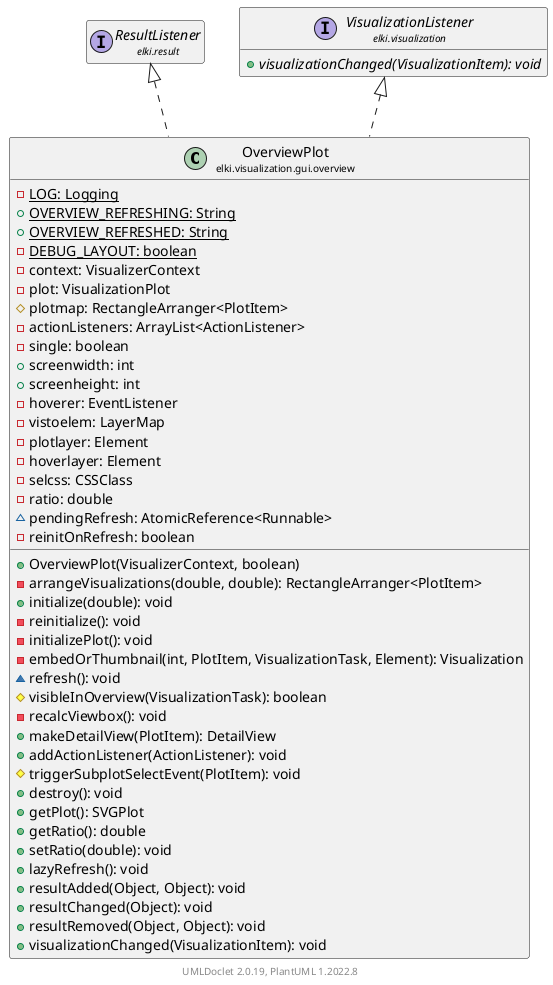 @startuml
    remove .*\.(Instance|Par|Parameterizer|Factory)$
    set namespaceSeparator none
    hide empty fields
    hide empty methods

    class "<size:14>OverviewPlot\n<size:10>elki.visualization.gui.overview" as elki.visualization.gui.overview.OverviewPlot [[OverviewPlot.html]] {
        {static} -LOG: Logging
        {static} +OVERVIEW_REFRESHING: String
        {static} +OVERVIEW_REFRESHED: String
        {static} -DEBUG_LAYOUT: boolean
        -context: VisualizerContext
        -plot: VisualizationPlot
        #plotmap: RectangleArranger<PlotItem>
        -actionListeners: ArrayList<ActionListener>
        -single: boolean
        +screenwidth: int
        +screenheight: int
        -hoverer: EventListener
        -vistoelem: LayerMap
        -plotlayer: Element
        -hoverlayer: Element
        -selcss: CSSClass
        -ratio: double
        ~pendingRefresh: AtomicReference<Runnable>
        -reinitOnRefresh: boolean
        +OverviewPlot(VisualizerContext, boolean)
        -arrangeVisualizations(double, double): RectangleArranger<PlotItem>
        +initialize(double): void
        -reinitialize(): void
        -initializePlot(): void
        -embedOrThumbnail(int, PlotItem, VisualizationTask, Element): Visualization
        ~refresh(): void
        #visibleInOverview(VisualizationTask): boolean
        -recalcViewbox(): void
        +makeDetailView(PlotItem): DetailView
        +addActionListener(ActionListener): void
        #triggerSubplotSelectEvent(PlotItem): void
        +destroy(): void
        +getPlot(): SVGPlot
        +getRatio(): double
        +setRatio(double): void
        +lazyRefresh(): void
        +resultAdded(Object, Object): void
        +resultChanged(Object): void
        +resultRemoved(Object, Object): void
        +visualizationChanged(VisualizationItem): void
    }

    interface "<size:14>ResultListener\n<size:10>elki.result" as elki.result.ResultListener [[../../../result/ResultListener.html]]
    interface "<size:14>VisualizationListener\n<size:10>elki.visualization" as elki.visualization.VisualizationListener [[../../VisualizationListener.html]] {
        {abstract} +visualizationChanged(VisualizationItem): void
    }

    elki.result.ResultListener <|.. elki.visualization.gui.overview.OverviewPlot
    elki.visualization.VisualizationListener <|.. elki.visualization.gui.overview.OverviewPlot

    center footer UMLDoclet 2.0.19, PlantUML 1.2022.8
@enduml
